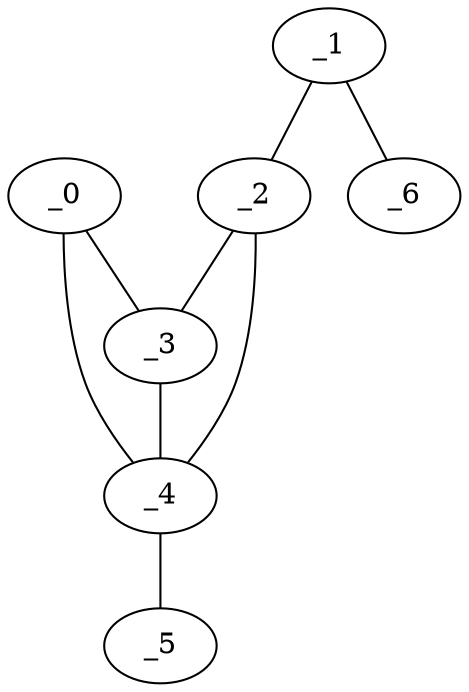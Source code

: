 graph EP1_0100 {
	_0	 [x="2.11214",
		y="2.87468"];
	_3	 [x="0.747941",
		y="2.41307"];
	_0 -- _3;
	_4	 [x="0.367707",
		y="1.59664"];
	_0 -- _4;
	_1	 [x="2.25",
		y="0.71"];
	_2	 [x="0.650355",
		y="0.817457"];
	_1 -- _2;
	_6	 [x="2.93287",
		y="0.556115"];
	_1 -- _6;
	_2 -- _3;
	_2 -- _4;
	_3 -- _4;
	_5	 [x="2.73871",
		y="1.77159"];
	_4 -- _5;
}
